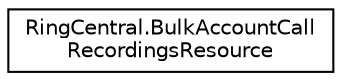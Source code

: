 digraph "Graphical Class Hierarchy"
{
 // LATEX_PDF_SIZE
  edge [fontname="Helvetica",fontsize="10",labelfontname="Helvetica",labelfontsize="10"];
  node [fontname="Helvetica",fontsize="10",shape=record];
  rankdir="LR";
  Node0 [label="RingCentral.BulkAccountCall\lRecordingsResource",height=0.2,width=0.4,color="black", fillcolor="white", style="filled",URL="$classRingCentral_1_1BulkAccountCallRecordingsResource.html",tooltip=" "];
}
